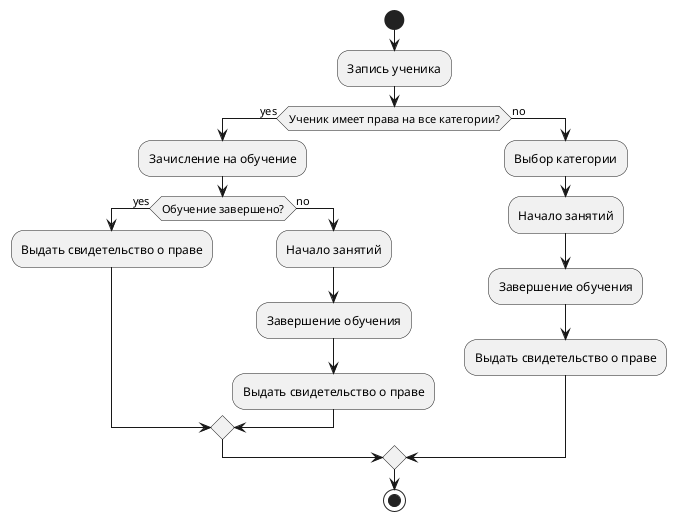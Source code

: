 @startuml
|Автошкола|
start
:Запись ученика;
if (Ученик имеет права на все категории?) then (yes)
  :Зачисление на обучение;
  if (Обучение завершено?) then (yes)
    :Выдать свидетельство о праве;
  else (no)
    :Начало занятий;
    :Завершение обучения;
    :Выдать свидетельство о праве;
  endif
else (no)
  :Выбор категории;
  :Начало занятий;
  :Завершение обучения;
  :Выдать свидетельство о праве;
endif
stop
@enduml

